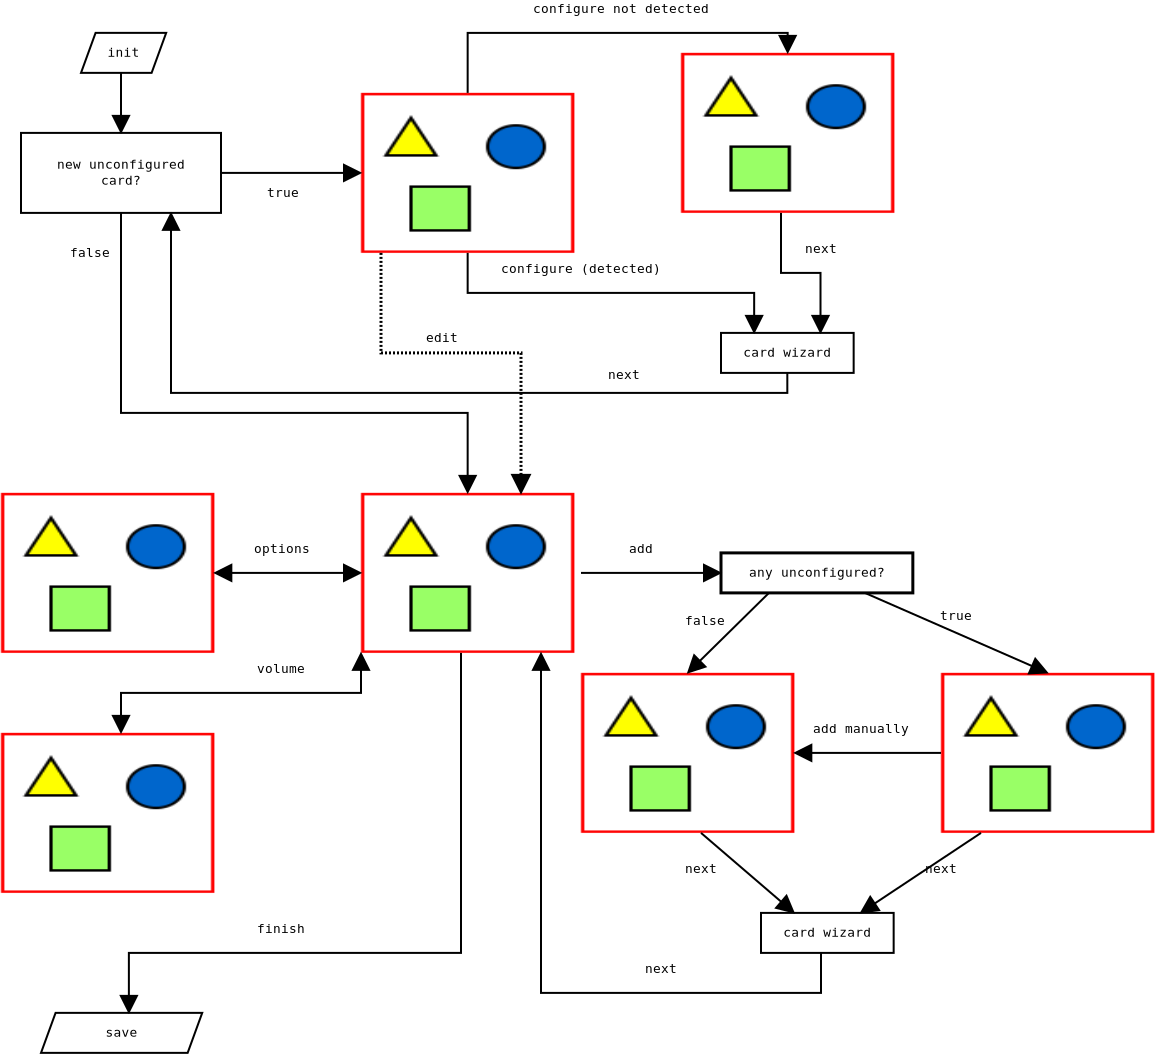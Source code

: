 <?xml version="1.0"?>
<diagram xmlns:dia="http://www.lysator.liu.se/~alla/dia/">
  <diagramdata>
    <attribute name="background">
      <color val="#ffffff"/>
    </attribute>
    <attribute name="paper">
      <composite type="paper">
        <attribute name="name">
          <string>#A4#</string>
        </attribute>
        <attribute name="tmargin">
          <real val="2.82"/>
        </attribute>
        <attribute name="bmargin">
          <real val="2.82"/>
        </attribute>
        <attribute name="lmargin">
          <real val="2.82"/>
        </attribute>
        <attribute name="rmargin">
          <real val="2.82"/>
        </attribute>
        <attribute name="is_portrait">
          <boolean val="true"/>
        </attribute>
        <attribute name="scaling">
          <real val="1"/>
        </attribute>
        <attribute name="fitto">
          <boolean val="false"/>
        </attribute>
      </composite>
    </attribute>
    <attribute name="grid">
      <composite type="grid">
        <attribute name="width_x">
          <real val="1"/>
        </attribute>
        <attribute name="width_y">
          <real val="1"/>
        </attribute>
        <attribute name="visible_x">
          <int val="1"/>
        </attribute>
        <attribute name="visible_y">
          <int val="1"/>
        </attribute>
      </composite>
    </attribute>
    <attribute name="guides">
      <composite type="guides">
        <attribute name="hguides"/>
        <attribute name="vguides"/>
      </composite>
    </attribute>
  </diagramdata>
  <layer name="Background" visible="true">
    <object type="Standard - Image" version="0" id="O0">
      <attribute name="obj_pos">
        <point val="16,21"/>
      </attribute>
      <attribute name="obj_bb">
        <rectangle val="15.9,20.9;26.767,29.1"/>
      </attribute>
      <attribute name="elem_corner">
        <point val="16,21"/>
      </attribute>
      <attribute name="elem_width">
        <real val="10.667"/>
      </attribute>
      <attribute name="elem_height">
        <real val="8"/>
      </attribute>
      <attribute name="draw_border">
        <boolean val="false"/>
      </attribute>
      <attribute name="keep_aspect">
        <boolean val="true"/>
      </attribute>
      <attribute name="file">
        <string>#tn_summary.jpg#</string>
      </attribute>
    </object>
    <object type="Standard - Image" version="0" id="O1">
      <attribute name="obj_pos">
        <point val="16,1"/>
      </attribute>
      <attribute name="obj_bb">
        <rectangle val="15.9,0.9;26.767,9.1"/>
      </attribute>
      <attribute name="elem_corner">
        <point val="16,1"/>
      </attribute>
      <attribute name="elem_width">
        <real val="10.667"/>
      </attribute>
      <attribute name="elem_height">
        <real val="8"/>
      </attribute>
      <attribute name="draw_border">
        <boolean val="false"/>
      </attribute>
      <attribute name="keep_aspect">
        <boolean val="true"/>
      </attribute>
      <attribute name="file">
        <string>#tn_intro1.jpg#</string>
      </attribute>
    </object>
    <object type="Standard - Image" version="0" id="O2">
      <attribute name="obj_pos">
        <point val="-2,33"/>
      </attribute>
      <attribute name="obj_bb">
        <rectangle val="-2.1,32.9;8.767,41.1"/>
      </attribute>
      <attribute name="elem_corner">
        <point val="-2,33"/>
      </attribute>
      <attribute name="elem_width">
        <real val="10.667"/>
      </attribute>
      <attribute name="elem_height">
        <real val="8"/>
      </attribute>
      <attribute name="draw_border">
        <boolean val="false"/>
      </attribute>
      <attribute name="keep_aspect">
        <boolean val="true"/>
      </attribute>
      <attribute name="file">
        <string>#tn_mixer.jpg#</string>
      </attribute>
    </object>
    <object type="Standard - Image" version="0" id="O3">
      <attribute name="obj_pos">
        <point val="-2,21"/>
      </attribute>
      <attribute name="obj_bb">
        <rectangle val="-2.1,20.9;8.767,29.1"/>
      </attribute>
      <attribute name="elem_corner">
        <point val="-2,21"/>
      </attribute>
      <attribute name="elem_width">
        <real val="10.667"/>
      </attribute>
      <attribute name="elem_height">
        <real val="8"/>
      </attribute>
      <attribute name="draw_border">
        <boolean val="false"/>
      </attribute>
      <attribute name="keep_aspect">
        <boolean val="true"/>
      </attribute>
      <attribute name="file">
        <string>#tn_options.jpg#</string>
      </attribute>
    </object>
    <object type="Standard - Line" version="0" id="O4">
      <attribute name="obj_pos">
        <point val="8.667,25"/>
      </attribute>
      <attribute name="obj_bb">
        <rectangle val="7.817,24.15;16.85,25.85"/>
      </attribute>
      <attribute name="conn_endpoints">
        <point val="8.667,25"/>
        <point val="16,25"/>
      </attribute>
      <attribute name="numcp">
        <int val="1"/>
      </attribute>
      <attribute name="start_arrow">
        <enum val="3"/>
      </attribute>
      <attribute name="start_arrow_length">
        <real val="0.8"/>
      </attribute>
      <attribute name="start_arrow_width">
        <real val="0.8"/>
      </attribute>
      <attribute name="end_arrow">
        <enum val="3"/>
      </attribute>
      <attribute name="end_arrow_length">
        <real val="0.8"/>
      </attribute>
      <attribute name="end_arrow_width">
        <real val="0.8"/>
      </attribute>
      <connections>
        <connection handle="0" to="O3" connection="4"/>
        <connection handle="1" to="O0" connection="3"/>
      </connections>
    </object>
    <object type="Standard - Text" version="0" id="O5">
      <attribute name="obj_pos">
        <point val="12,24"/>
      </attribute>
      <attribute name="obj_bb">
        <rectangle val="10.203,23.405;13.797,24.205"/>
      </attribute>
      <attribute name="text">
        <composite type="text">
          <attribute name="string">
            <string>#options#</string>
          </attribute>
          <attribute name="font">
            <font name="Courier"/>
          </attribute>
          <attribute name="height">
            <real val="0.8"/>
          </attribute>
          <attribute name="pos">
            <point val="12,24"/>
          </attribute>
          <attribute name="color">
            <color val="#000000"/>
          </attribute>
          <attribute name="alignment">
            <enum val="1"/>
          </attribute>
        </composite>
      </attribute>
    </object>
    <object type="Standard - ZigZagLine" version="0" id="O6">
      <attribute name="obj_pos">
        <point val="4,33"/>
      </attribute>
      <attribute name="obj_bb">
        <rectangle val="3.15,28.15;16.85,33.85"/>
      </attribute>
      <attribute name="orth_points">
        <point val="4,33"/>
        <point val="4,31"/>
        <point val="16,31"/>
        <point val="16,29"/>
      </attribute>
      <attribute name="orth_orient">
        <enum val="1"/>
        <enum val="0"/>
        <enum val="1"/>
      </attribute>
      <attribute name="start_arrow">
        <enum val="3"/>
      </attribute>
      <attribute name="start_arrow_length">
        <real val="0.8"/>
      </attribute>
      <attribute name="start_arrow_width">
        <real val="0.8"/>
      </attribute>
      <attribute name="end_arrow">
        <enum val="3"/>
      </attribute>
      <attribute name="end_arrow_length">
        <real val="0.8"/>
      </attribute>
      <attribute name="end_arrow_width">
        <real val="0.8"/>
      </attribute>
      <connections>
        <connection handle="1" to="O0" connection="5"/>
      </connections>
    </object>
    <object type="Standard - Text" version="0" id="O7">
      <attribute name="obj_pos">
        <point val="12,30"/>
      </attribute>
      <attribute name="obj_bb">
        <rectangle val="10.446,29.405;13.554,30.205"/>
      </attribute>
      <attribute name="text">
        <composite type="text">
          <attribute name="string">
            <string>#volume#</string>
          </attribute>
          <attribute name="font">
            <font name="Courier"/>
          </attribute>
          <attribute name="height">
            <real val="0.8"/>
          </attribute>
          <attribute name="pos">
            <point val="12,30"/>
          </attribute>
          <attribute name="color">
            <color val="#000000"/>
          </attribute>
          <attribute name="alignment">
            <enum val="1"/>
          </attribute>
        </composite>
      </attribute>
    </object>
    <object type="Flowchart - Parallelogram" version="0" id="O8">
      <attribute name="obj_pos">
        <point val="0,47"/>
      </attribute>
      <attribute name="obj_bb">
        <rectangle val="-0.05,46.95;8.11,49.05"/>
      </attribute>
      <attribute name="elem_corner">
        <point val="0,47"/>
      </attribute>
      <attribute name="elem_width">
        <real val="8.06"/>
      </attribute>
      <attribute name="elem_height">
        <real val="2"/>
      </attribute>
      <attribute name="show_background">
        <boolean val="true"/>
      </attribute>
      <attribute name="shear_angle">
        <real val="70"/>
      </attribute>
      <attribute name="padding">
        <real val="0.5"/>
      </attribute>
      <attribute name="text">
        <composite type="text">
          <attribute name="string">
            <string>#save#</string>
          </attribute>
          <attribute name="font">
            <font name="Courier"/>
          </attribute>
          <attribute name="height">
            <real val="0.8"/>
          </attribute>
          <attribute name="pos">
            <point val="4.03,48.195"/>
          </attribute>
          <attribute name="color">
            <color val="#000000"/>
          </attribute>
          <attribute name="alignment">
            <enum val="1"/>
          </attribute>
        </composite>
      </attribute>
    </object>
    <object type="Standard - ZigZagLine" version="0" id="O9">
      <attribute name="obj_pos">
        <point val="21,29"/>
      </attribute>
      <attribute name="obj_bb">
        <rectangle val="3.544,28.15;21.85,47.85"/>
      </attribute>
      <attribute name="orth_points">
        <point val="21,29"/>
        <point val="21,44"/>
        <point val="4.394,44"/>
        <point val="4.394,47"/>
      </attribute>
      <attribute name="orth_orient">
        <enum val="1"/>
        <enum val="0"/>
        <enum val="1"/>
      </attribute>
      <attribute name="end_arrow">
        <enum val="3"/>
      </attribute>
      <attribute name="end_arrow_length">
        <real val="0.8"/>
      </attribute>
      <attribute name="end_arrow_width">
        <real val="0.8"/>
      </attribute>
      <connections>
        <connection handle="1" to="O8" connection="2"/>
      </connections>
    </object>
    <object type="Standard - Text" version="0" id="O10">
      <attribute name="obj_pos">
        <point val="12,43"/>
      </attribute>
      <attribute name="obj_bb">
        <rectangle val="10.446,42.405;13.554,43.205"/>
      </attribute>
      <attribute name="text">
        <composite type="text">
          <attribute name="string">
            <string>#finish#</string>
          </attribute>
          <attribute name="font">
            <font name="Courier"/>
          </attribute>
          <attribute name="height">
            <real val="0.8"/>
          </attribute>
          <attribute name="pos">
            <point val="12,43"/>
          </attribute>
          <attribute name="color">
            <color val="#000000"/>
          </attribute>
          <attribute name="alignment">
            <enum val="1"/>
          </attribute>
        </composite>
      </attribute>
    </object>
    <object type="Flowchart - Parallelogram" version="0" id="O11">
      <attribute name="obj_pos">
        <point val="2,-2"/>
      </attribute>
      <attribute name="obj_bb">
        <rectangle val="1.95,-2.05;6.308,0.05"/>
      </attribute>
      <attribute name="elem_corner">
        <point val="2,-2"/>
      </attribute>
      <attribute name="elem_width">
        <real val="4.258"/>
      </attribute>
      <attribute name="elem_height">
        <real val="2"/>
      </attribute>
      <attribute name="show_background">
        <boolean val="true"/>
      </attribute>
      <attribute name="shear_angle">
        <real val="70"/>
      </attribute>
      <attribute name="padding">
        <real val="0.5"/>
      </attribute>
      <attribute name="text">
        <composite type="text">
          <attribute name="string">
            <string>#init#</string>
          </attribute>
          <attribute name="font">
            <font name="Courier"/>
          </attribute>
          <attribute name="height">
            <real val="0.8"/>
          </attribute>
          <attribute name="pos">
            <point val="4.129,-0.805"/>
          </attribute>
          <attribute name="color">
            <color val="#000000"/>
          </attribute>
          <attribute name="alignment">
            <enum val="1"/>
          </attribute>
        </composite>
      </attribute>
    </object>
    <object type="Flowchart - Box" version="0" id="O12">
      <attribute name="obj_pos">
        <point val="-1,3"/>
      </attribute>
      <attribute name="obj_bb">
        <rectangle val="-1.05,2.95;9.05,7.05"/>
      </attribute>
      <attribute name="elem_corner">
        <point val="-1,3"/>
      </attribute>
      <attribute name="elem_width">
        <real val="10"/>
      </attribute>
      <attribute name="elem_height">
        <real val="4"/>
      </attribute>
      <attribute name="show_background">
        <boolean val="true"/>
      </attribute>
      <attribute name="padding">
        <real val="0.5"/>
      </attribute>
      <attribute name="text">
        <composite type="text">
          <attribute name="string">
            <string>#new unconfigured
card?#</string>
          </attribute>
          <attribute name="font">
            <font name="Courier"/>
          </attribute>
          <attribute name="height">
            <real val="0.8"/>
          </attribute>
          <attribute name="pos">
            <point val="4,4.795"/>
          </attribute>
          <attribute name="color">
            <color val="#000000"/>
          </attribute>
          <attribute name="alignment">
            <enum val="1"/>
          </attribute>
        </composite>
      </attribute>
    </object>
    <object type="Standard - Line" version="0" id="O13">
      <attribute name="obj_pos">
        <point val="4,0"/>
      </attribute>
      <attribute name="obj_bb">
        <rectangle val="3.15,-0.85;4.85,3.85"/>
      </attribute>
      <attribute name="conn_endpoints">
        <point val="4,0"/>
        <point val="4,3"/>
      </attribute>
      <attribute name="numcp">
        <int val="1"/>
      </attribute>
      <attribute name="end_arrow">
        <enum val="3"/>
      </attribute>
      <attribute name="end_arrow_length">
        <real val="0.8"/>
      </attribute>
      <attribute name="end_arrow_width">
        <real val="0.8"/>
      </attribute>
      <connections>
        <connection handle="1" to="O12" connection="2"/>
      </connections>
    </object>
    <object type="Standard - Line" version="0" id="O14">
      <attribute name="obj_pos">
        <point val="9,5"/>
      </attribute>
      <attribute name="obj_bb">
        <rectangle val="8.15,4.15;16.85,5.85"/>
      </attribute>
      <attribute name="conn_endpoints">
        <point val="9,5"/>
        <point val="16,5"/>
      </attribute>
      <attribute name="numcp">
        <int val="1"/>
      </attribute>
      <attribute name="end_arrow">
        <enum val="3"/>
      </attribute>
      <attribute name="end_arrow_length">
        <real val="0.8"/>
      </attribute>
      <attribute name="end_arrow_width">
        <real val="0.8"/>
      </attribute>
      <connections>
        <connection handle="0" to="O12" connection="8"/>
        <connection handle="1" to="O1" connection="3"/>
      </connections>
    </object>
    <object type="Standard - Text" version="0" id="O15">
      <attribute name="obj_pos">
        <point val="12.1,6.2"/>
      </attribute>
      <attribute name="obj_bb">
        <rectangle val="11.03,5.605;13.17,6.405"/>
      </attribute>
      <attribute name="text">
        <composite type="text">
          <attribute name="string">
            <string>#true#</string>
          </attribute>
          <attribute name="font">
            <font name="Courier"/>
          </attribute>
          <attribute name="height">
            <real val="0.8"/>
          </attribute>
          <attribute name="pos">
            <point val="12.1,6.2"/>
          </attribute>
          <attribute name="color">
            <color val="#000000"/>
          </attribute>
          <attribute name="alignment">
            <enum val="1"/>
          </attribute>
        </composite>
      </attribute>
    </object>
    <object type="Standard - ZigZagLine" version="0" id="O16">
      <attribute name="obj_pos">
        <point val="4,7"/>
      </attribute>
      <attribute name="obj_bb">
        <rectangle val="3.15,6.15;22.183,21.85"/>
      </attribute>
      <attribute name="orth_points">
        <point val="4,7"/>
        <point val="4,17"/>
        <point val="21.333,17"/>
        <point val="21.333,21"/>
      </attribute>
      <attribute name="orth_orient">
        <enum val="1"/>
        <enum val="0"/>
        <enum val="1"/>
      </attribute>
      <attribute name="end_arrow">
        <enum val="3"/>
      </attribute>
      <attribute name="end_arrow_length">
        <real val="0.8"/>
      </attribute>
      <attribute name="end_arrow_width">
        <real val="0.8"/>
      </attribute>
      <connections>
        <connection handle="0" to="O12" connection="13"/>
        <connection handle="1" to="O0" connection="1"/>
      </connections>
    </object>
    <object type="Standard - Text" version="0" id="O17">
      <attribute name="obj_pos">
        <point val="2.45,9.2"/>
      </attribute>
      <attribute name="obj_bb">
        <rectangle val="1.138,8.605;3.762,9.405"/>
      </attribute>
      <attribute name="text">
        <composite type="text">
          <attribute name="string">
            <string>#false#</string>
          </attribute>
          <attribute name="font">
            <font name="Courier"/>
          </attribute>
          <attribute name="height">
            <real val="0.8"/>
          </attribute>
          <attribute name="pos">
            <point val="2.45,9.2"/>
          </attribute>
          <attribute name="color">
            <color val="#000000"/>
          </attribute>
          <attribute name="alignment">
            <enum val="1"/>
          </attribute>
        </composite>
      </attribute>
    </object>
    <object type="Standard - ZigZagLine" version="0" id="O18">
      <attribute name="obj_pos">
        <point val="37.316,15"/>
      </attribute>
      <attribute name="obj_bb">
        <rectangle val="5.65,6.15;38.166,16.85"/>
      </attribute>
      <attribute name="orth_points">
        <point val="37.316,15"/>
        <point val="37.316,16"/>
        <point val="6.5,16"/>
        <point val="6.5,7"/>
      </attribute>
      <attribute name="orth_orient">
        <enum val="1"/>
        <enum val="0"/>
        <enum val="1"/>
      </attribute>
      <attribute name="end_arrow">
        <enum val="3"/>
      </attribute>
      <attribute name="end_arrow_length">
        <real val="0.8"/>
      </attribute>
      <attribute name="end_arrow_width">
        <real val="0.8"/>
      </attribute>
      <connections>
        <connection handle="0" to="O20" connection="13"/>
        <connection handle="1" to="O12" connection="14"/>
      </connections>
    </object>
    <object type="Standard - Text" version="0" id="O19">
      <attribute name="obj_pos">
        <point val="29.15,15.3"/>
      </attribute>
      <attribute name="obj_bb">
        <rectangle val="28.08,14.705;30.22,15.505"/>
      </attribute>
      <attribute name="text">
        <composite type="text">
          <attribute name="string">
            <string>#next#</string>
          </attribute>
          <attribute name="font">
            <font name="Courier"/>
          </attribute>
          <attribute name="height">
            <real val="0.8"/>
          </attribute>
          <attribute name="pos">
            <point val="29.15,15.3"/>
          </attribute>
          <attribute name="color">
            <color val="#000000"/>
          </attribute>
          <attribute name="alignment">
            <enum val="1"/>
          </attribute>
        </composite>
      </attribute>
    </object>
    <object type="Flowchart - Box" version="0" id="O20">
      <attribute name="obj_pos">
        <point val="34,13"/>
      </attribute>
      <attribute name="obj_bb">
        <rectangle val="33.95,12.95;40.683,15.05"/>
      </attribute>
      <attribute name="elem_corner">
        <point val="34,13"/>
      </attribute>
      <attribute name="elem_width">
        <real val="6.633"/>
      </attribute>
      <attribute name="elem_height">
        <real val="2"/>
      </attribute>
      <attribute name="show_background">
        <boolean val="true"/>
      </attribute>
      <attribute name="padding">
        <real val="0.5"/>
      </attribute>
      <attribute name="text">
        <composite type="text">
          <attribute name="string">
            <string>#card wizard#</string>
          </attribute>
          <attribute name="font">
            <font name="Courier"/>
          </attribute>
          <attribute name="height">
            <real val="0.8"/>
          </attribute>
          <attribute name="pos">
            <point val="37.316,14.195"/>
          </attribute>
          <attribute name="color">
            <color val="#000000"/>
          </attribute>
          <attribute name="alignment">
            <enum val="1"/>
          </attribute>
        </composite>
      </attribute>
    </object>
    <object type="Standard - ZigZagLine" version="0" id="O21">
      <attribute name="obj_pos">
        <point val="21.333,9"/>
      </attribute>
      <attribute name="obj_bb">
        <rectangle val="20.483,8.15;36.508,13.85"/>
      </attribute>
      <attribute name="orth_points">
        <point val="21.333,9"/>
        <point val="21.333,11"/>
        <point val="35.658,11"/>
        <point val="35.658,13"/>
      </attribute>
      <attribute name="orth_orient">
        <enum val="1"/>
        <enum val="0"/>
        <enum val="1"/>
      </attribute>
      <attribute name="end_arrow">
        <enum val="3"/>
      </attribute>
      <attribute name="end_arrow_length">
        <real val="0.8"/>
      </attribute>
      <attribute name="end_arrow_width">
        <real val="0.8"/>
      </attribute>
      <connections>
        <connection handle="0" to="O1" connection="6"/>
        <connection handle="1" to="O20" connection="1"/>
      </connections>
    </object>
    <object type="Standard - Text" version="0" id="O22">
      <attribute name="obj_pos">
        <point val="27,10"/>
      </attribute>
      <attribute name="obj_bb">
        <rectangle val="22.052,9.405;31.948,10.205"/>
      </attribute>
      <attribute name="text">
        <composite type="text">
          <attribute name="string">
            <string>#configure (detected)#</string>
          </attribute>
          <attribute name="font">
            <font name="Courier"/>
          </attribute>
          <attribute name="height">
            <real val="0.8"/>
          </attribute>
          <attribute name="pos">
            <point val="27,10"/>
          </attribute>
          <attribute name="color">
            <color val="#000000"/>
          </attribute>
          <attribute name="alignment">
            <enum val="1"/>
          </attribute>
        </composite>
      </attribute>
    </object>
    <object type="Standard - Image" version="0" id="O23">
      <attribute name="obj_pos">
        <point val="32,-1"/>
      </attribute>
      <attribute name="obj_bb">
        <rectangle val="31.9,-1.1;42.767,7.1"/>
      </attribute>
      <attribute name="elem_corner">
        <point val="32,-1"/>
      </attribute>
      <attribute name="elem_width">
        <real val="10.667"/>
      </attribute>
      <attribute name="elem_height">
        <real val="8"/>
      </attribute>
      <attribute name="draw_border">
        <boolean val="false"/>
      </attribute>
      <attribute name="keep_aspect">
        <boolean val="true"/>
      </attribute>
      <attribute name="file">
        <string>#tn_manual.jpg#</string>
      </attribute>
    </object>
    <object type="Standard - ZigZagLine" version="0" id="O24">
      <attribute name="obj_pos">
        <point val="21.333,1"/>
      </attribute>
      <attribute name="obj_bb">
        <rectangle val="20.483,-2.85;38.183,1.85"/>
      </attribute>
      <attribute name="orth_points">
        <point val="21.333,1"/>
        <point val="21.333,-2"/>
        <point val="37.333,-2"/>
        <point val="37.333,-1"/>
      </attribute>
      <attribute name="orth_orient">
        <enum val="1"/>
        <enum val="0"/>
        <enum val="1"/>
      </attribute>
      <attribute name="end_arrow">
        <enum val="3"/>
      </attribute>
      <attribute name="end_arrow_length">
        <real val="0.8"/>
      </attribute>
      <attribute name="end_arrow_width">
        <real val="0.8"/>
      </attribute>
      <connections>
        <connection handle="0" to="O1" connection="1"/>
        <connection handle="1" to="O23" connection="1"/>
      </connections>
    </object>
    <object type="Standard - Text" version="0" id="O25">
      <attribute name="obj_pos">
        <point val="29,-3"/>
      </attribute>
      <attribute name="obj_bb">
        <rectangle val="23.567,-3.595;34.433,-2.795"/>
      </attribute>
      <attribute name="text">
        <composite type="text">
          <attribute name="string">
            <string>#configure not detected#</string>
          </attribute>
          <attribute name="font">
            <font name="Courier"/>
          </attribute>
          <attribute name="height">
            <real val="0.8"/>
          </attribute>
          <attribute name="pos">
            <point val="29,-3"/>
          </attribute>
          <attribute name="color">
            <color val="#000000"/>
          </attribute>
          <attribute name="alignment">
            <enum val="1"/>
          </attribute>
        </composite>
      </attribute>
    </object>
    <object type="Standard - ZigZagLine" version="0" id="O26">
      <attribute name="obj_pos">
        <point val="37,7"/>
      </attribute>
      <attribute name="obj_bb">
        <rectangle val="36.15,6.15;39.825,13.85"/>
      </attribute>
      <attribute name="orth_points">
        <point val="37,7"/>
        <point val="37,10"/>
        <point val="38.975,10"/>
        <point val="38.975,13"/>
      </attribute>
      <attribute name="orth_orient">
        <enum val="1"/>
        <enum val="0"/>
        <enum val="1"/>
      </attribute>
      <attribute name="end_arrow">
        <enum val="3"/>
      </attribute>
      <attribute name="end_arrow_length">
        <real val="0.8"/>
      </attribute>
      <attribute name="end_arrow_width">
        <real val="0.8"/>
      </attribute>
      <connections>
        <connection handle="1" to="O20" connection="3"/>
      </connections>
    </object>
    <object type="Standard - Text" version="0" id="O27">
      <attribute name="obj_pos">
        <point val="39,9"/>
      </attribute>
      <attribute name="obj_bb">
        <rectangle val="37.93,8.405;40.07,9.205"/>
      </attribute>
      <attribute name="text">
        <composite type="text">
          <attribute name="string">
            <string>#next#</string>
          </attribute>
          <attribute name="font">
            <font name="Courier"/>
          </attribute>
          <attribute name="height">
            <real val="0.8"/>
          </attribute>
          <attribute name="pos">
            <point val="39,9"/>
          </attribute>
          <attribute name="color">
            <color val="#000000"/>
          </attribute>
          <attribute name="alignment">
            <enum val="1"/>
          </attribute>
        </composite>
      </attribute>
    </object>
    <object type="Standard - ZigZagLine" version="0" id="O28">
      <attribute name="obj_pos">
        <point val="17,9"/>
      </attribute>
      <attribute name="obj_bb">
        <rectangle val="16.125,8.125;24.875,21.875"/>
      </attribute>
      <attribute name="orth_points">
        <point val="17,9"/>
        <point val="17,14"/>
        <point val="24,14"/>
        <point val="24,21"/>
      </attribute>
      <attribute name="orth_orient">
        <enum val="1"/>
        <enum val="0"/>
        <enum val="1"/>
      </attribute>
      <attribute name="line_width">
        <real val="0.15"/>
      </attribute>
      <attribute name="line_style">
        <enum val="4"/>
      </attribute>
      <attribute name="end_arrow">
        <enum val="3"/>
      </attribute>
      <attribute name="end_arrow_length">
        <real val="0.8"/>
      </attribute>
      <attribute name="end_arrow_width">
        <real val="0.8"/>
      </attribute>
    </object>
    <object type="Standard - Text" version="0" id="O29">
      <attribute name="obj_pos">
        <point val="20.05,13.45"/>
      </attribute>
      <attribute name="obj_bb">
        <rectangle val="18.98,12.855;21.12,13.655"/>
      </attribute>
      <attribute name="text">
        <composite type="text">
          <attribute name="string">
            <string>#edit#</string>
          </attribute>
          <attribute name="font">
            <font name="Courier"/>
          </attribute>
          <attribute name="height">
            <real val="0.8"/>
          </attribute>
          <attribute name="pos">
            <point val="20.05,13.45"/>
          </attribute>
          <attribute name="color">
            <color val="#000000"/>
          </attribute>
          <attribute name="alignment">
            <enum val="1"/>
          </attribute>
        </composite>
      </attribute>
    </object>
    <object type="Flowchart - Box" version="0" id="O30">
      <attribute name="obj_pos">
        <point val="34,24"/>
      </attribute>
      <attribute name="obj_bb">
        <rectangle val="33.925,23.925;43.667,26.075"/>
      </attribute>
      <attribute name="elem_corner">
        <point val="34,24"/>
      </attribute>
      <attribute name="elem_width">
        <real val="9.592"/>
      </attribute>
      <attribute name="elem_height">
        <real val="2"/>
      </attribute>
      <attribute name="border_width">
        <real val="0.15"/>
      </attribute>
      <attribute name="show_background">
        <boolean val="true"/>
      </attribute>
      <attribute name="padding">
        <real val="0.5"/>
      </attribute>
      <attribute name="text">
        <composite type="text">
          <attribute name="string">
            <string>#any unconfigured?#</string>
          </attribute>
          <attribute name="font">
            <font name="Courier"/>
          </attribute>
          <attribute name="height">
            <real val="0.8"/>
          </attribute>
          <attribute name="pos">
            <point val="38.796,25.195"/>
          </attribute>
          <attribute name="color">
            <color val="#000000"/>
          </attribute>
          <attribute name="alignment">
            <enum val="1"/>
          </attribute>
        </composite>
      </attribute>
    </object>
    <object type="Standard - Line" version="0" id="O31">
      <attribute name="obj_pos">
        <point val="27,25"/>
      </attribute>
      <attribute name="obj_bb">
        <rectangle val="26.15,24.15;34.85,25.85"/>
      </attribute>
      <attribute name="conn_endpoints">
        <point val="27,25"/>
        <point val="34,25"/>
      </attribute>
      <attribute name="numcp">
        <int val="1"/>
      </attribute>
      <attribute name="end_arrow">
        <enum val="3"/>
      </attribute>
      <attribute name="end_arrow_length">
        <real val="0.8"/>
      </attribute>
      <attribute name="end_arrow_width">
        <real val="0.8"/>
      </attribute>
      <connections>
        <connection handle="1" to="O30" connection="7"/>
      </connections>
    </object>
    <object type="Standard - Text" version="0" id="O32">
      <attribute name="obj_pos">
        <point val="30,24"/>
      </attribute>
      <attribute name="obj_bb">
        <rectangle val="29.173,23.405;30.827,24.205"/>
      </attribute>
      <attribute name="text">
        <composite type="text">
          <attribute name="string">
            <string>#add#</string>
          </attribute>
          <attribute name="font">
            <font name="Courier"/>
          </attribute>
          <attribute name="height">
            <real val="0.8"/>
          </attribute>
          <attribute name="pos">
            <point val="30,24"/>
          </attribute>
          <attribute name="color">
            <color val="#000000"/>
          </attribute>
          <attribute name="alignment">
            <enum val="1"/>
          </attribute>
        </composite>
      </attribute>
    </object>
    <object type="Standard - Image" version="0" id="O33">
      <attribute name="obj_pos">
        <point val="45,30"/>
      </attribute>
      <attribute name="obj_bb">
        <rectangle val="44.9,29.9;55.767,38.1"/>
      </attribute>
      <attribute name="elem_corner">
        <point val="45,30"/>
      </attribute>
      <attribute name="elem_width">
        <real val="10.667"/>
      </attribute>
      <attribute name="elem_height">
        <real val="8"/>
      </attribute>
      <attribute name="draw_border">
        <boolean val="false"/>
      </attribute>
      <attribute name="keep_aspect">
        <boolean val="true"/>
      </attribute>
      <attribute name="file">
        <string>#tn_add.jpg#</string>
      </attribute>
    </object>
    <object type="Standard - Image" version="0" id="O34">
      <attribute name="obj_pos">
        <point val="27,30"/>
      </attribute>
      <attribute name="obj_bb">
        <rectangle val="26.9,29.9;37.767,38.1"/>
      </attribute>
      <attribute name="elem_corner">
        <point val="27,30"/>
      </attribute>
      <attribute name="elem_width">
        <real val="10.667"/>
      </attribute>
      <attribute name="elem_height">
        <real val="8"/>
      </attribute>
      <attribute name="draw_border">
        <boolean val="false"/>
      </attribute>
      <attribute name="keep_aspect">
        <boolean val="true"/>
      </attribute>
      <attribute name="file">
        <string>#tn_manual.jpg#</string>
      </attribute>
    </object>
    <object type="Standard - Line" version="0" id="O35">
      <attribute name="obj_pos">
        <point val="36.398,26"/>
      </attribute>
      <attribute name="obj_bb">
        <rectangle val="31.483,25.15;37.248,30.85"/>
      </attribute>
      <attribute name="conn_endpoints">
        <point val="36.398,26"/>
        <point val="32.333,30"/>
      </attribute>
      <attribute name="numcp">
        <int val="1"/>
      </attribute>
      <attribute name="end_arrow">
        <enum val="3"/>
      </attribute>
      <attribute name="end_arrow_length">
        <real val="0.8"/>
      </attribute>
      <attribute name="end_arrow_width">
        <real val="0.8"/>
      </attribute>
      <connections>
        <connection handle="0" to="O30" connection="12"/>
        <connection handle="1" to="O34" connection="1"/>
      </connections>
    </object>
    <object type="Standard - Line" version="0" id="O36">
      <attribute name="obj_pos">
        <point val="41.194,26"/>
      </attribute>
      <attribute name="obj_bb">
        <rectangle val="40.344,25.15;51.183,30.85"/>
      </attribute>
      <attribute name="conn_endpoints">
        <point val="41.194,26"/>
        <point val="50.333,30"/>
      </attribute>
      <attribute name="numcp">
        <int val="1"/>
      </attribute>
      <attribute name="end_arrow">
        <enum val="3"/>
      </attribute>
      <attribute name="end_arrow_length">
        <real val="0.8"/>
      </attribute>
      <attribute name="end_arrow_width">
        <real val="0.8"/>
      </attribute>
      <connections>
        <connection handle="0" to="O30" connection="14"/>
        <connection handle="1" to="O33" connection="1"/>
      </connections>
    </object>
    <object type="Standard - Text" version="0" id="O37">
      <attribute name="obj_pos">
        <point val="45.75,27.35"/>
      </attribute>
      <attribute name="obj_bb">
        <rectangle val="44.68,26.755;46.82,27.555"/>
      </attribute>
      <attribute name="text">
        <composite type="text">
          <attribute name="string">
            <string>#true#</string>
          </attribute>
          <attribute name="font">
            <font name="Courier"/>
          </attribute>
          <attribute name="height">
            <real val="0.8"/>
          </attribute>
          <attribute name="pos">
            <point val="45.75,27.35"/>
          </attribute>
          <attribute name="color">
            <color val="#000000"/>
          </attribute>
          <attribute name="alignment">
            <enum val="1"/>
          </attribute>
        </composite>
      </attribute>
    </object>
    <object type="Standard - Text" version="0" id="O38">
      <attribute name="obj_pos">
        <point val="33.2,27.6"/>
      </attribute>
      <attribute name="obj_bb">
        <rectangle val="31.888,27.005;34.512,27.805"/>
      </attribute>
      <attribute name="text">
        <composite type="text">
          <attribute name="string">
            <string>#false#</string>
          </attribute>
          <attribute name="font">
            <font name="Courier"/>
          </attribute>
          <attribute name="height">
            <real val="0.8"/>
          </attribute>
          <attribute name="pos">
            <point val="33.2,27.6"/>
          </attribute>
          <attribute name="color">
            <color val="#000000"/>
          </attribute>
          <attribute name="alignment">
            <enum val="1"/>
          </attribute>
        </composite>
      </attribute>
    </object>
    <object type="Flowchart - Box" version="0" id="O39">
      <attribute name="obj_pos">
        <point val="36,42"/>
      </attribute>
      <attribute name="obj_bb">
        <rectangle val="35.95,41.95;42.683,44.05"/>
      </attribute>
      <attribute name="elem_corner">
        <point val="36,42"/>
      </attribute>
      <attribute name="elem_width">
        <real val="6.633"/>
      </attribute>
      <attribute name="elem_height">
        <real val="2"/>
      </attribute>
      <attribute name="show_background">
        <boolean val="true"/>
      </attribute>
      <attribute name="padding">
        <real val="0.5"/>
      </attribute>
      <attribute name="text">
        <composite type="text">
          <attribute name="string">
            <string>#card wizard#</string>
          </attribute>
          <attribute name="font">
            <font name="Courier"/>
          </attribute>
          <attribute name="height">
            <real val="0.8"/>
          </attribute>
          <attribute name="pos">
            <point val="39.316,43.195"/>
          </attribute>
          <attribute name="color">
            <color val="#000000"/>
          </attribute>
          <attribute name="alignment">
            <enum val="1"/>
          </attribute>
        </composite>
      </attribute>
    </object>
    <object type="Standard - Line" version="0" id="O40">
      <attribute name="obj_pos">
        <point val="33,38"/>
      </attribute>
      <attribute name="obj_bb">
        <rectangle val="32.15,37.15;38.508,42.85"/>
      </attribute>
      <attribute name="conn_endpoints">
        <point val="33,38"/>
        <point val="37.658,42"/>
      </attribute>
      <attribute name="numcp">
        <int val="1"/>
      </attribute>
      <attribute name="end_arrow">
        <enum val="3"/>
      </attribute>
      <attribute name="end_arrow_length">
        <real val="0.8"/>
      </attribute>
      <attribute name="end_arrow_width">
        <real val="0.8"/>
      </attribute>
      <connections>
        <connection handle="1" to="O39" connection="1"/>
      </connections>
    </object>
    <object type="Standard - Line" version="0" id="O41">
      <attribute name="obj_pos">
        <point val="47,38"/>
      </attribute>
      <attribute name="obj_bb">
        <rectangle val="40.125,37.15;47.85,42.85"/>
      </attribute>
      <attribute name="conn_endpoints">
        <point val="47,38"/>
        <point val="40.975,42"/>
      </attribute>
      <attribute name="numcp">
        <int val="1"/>
      </attribute>
      <attribute name="end_arrow">
        <enum val="3"/>
      </attribute>
      <attribute name="end_arrow_length">
        <real val="0.8"/>
      </attribute>
      <attribute name="end_arrow_width">
        <real val="0.8"/>
      </attribute>
      <connections>
        <connection handle="1" to="O39" connection="3"/>
      </connections>
    </object>
    <object type="Standard - ZigZagLine" version="0" id="O42">
      <attribute name="obj_pos">
        <point val="39,44"/>
      </attribute>
      <attribute name="obj_bb">
        <rectangle val="24.15,28.15;39.85,46.85"/>
      </attribute>
      <attribute name="orth_points">
        <point val="39,44"/>
        <point val="39,46"/>
        <point val="25,46"/>
        <point val="25,29"/>
      </attribute>
      <attribute name="orth_orient">
        <enum val="1"/>
        <enum val="0"/>
        <enum val="1"/>
      </attribute>
      <attribute name="end_arrow">
        <enum val="3"/>
      </attribute>
      <attribute name="end_arrow_length">
        <real val="0.8"/>
      </attribute>
      <attribute name="end_arrow_width">
        <real val="0.8"/>
      </attribute>
    </object>
    <object type="Standard - Text" version="0" id="O43">
      <attribute name="obj_pos">
        <point val="31,45"/>
      </attribute>
      <attribute name="obj_bb">
        <rectangle val="29.93,44.405;32.07,45.205"/>
      </attribute>
      <attribute name="text">
        <composite type="text">
          <attribute name="string">
            <string>#next#</string>
          </attribute>
          <attribute name="font">
            <font name="Courier"/>
          </attribute>
          <attribute name="height">
            <real val="0.8"/>
          </attribute>
          <attribute name="pos">
            <point val="31,45"/>
          </attribute>
          <attribute name="color">
            <color val="#000000"/>
          </attribute>
          <attribute name="alignment">
            <enum val="1"/>
          </attribute>
        </composite>
      </attribute>
    </object>
    <object type="Standard - Text" version="0" id="O44">
      <attribute name="obj_pos">
        <point val="33,40"/>
      </attribute>
      <attribute name="obj_bb">
        <rectangle val="31.93,39.405;34.07,40.205"/>
      </attribute>
      <attribute name="text">
        <composite type="text">
          <attribute name="string">
            <string>#next#</string>
          </attribute>
          <attribute name="font">
            <font name="Courier"/>
          </attribute>
          <attribute name="height">
            <real val="0.8"/>
          </attribute>
          <attribute name="pos">
            <point val="33,40"/>
          </attribute>
          <attribute name="color">
            <color val="#000000"/>
          </attribute>
          <attribute name="alignment">
            <enum val="1"/>
          </attribute>
        </composite>
      </attribute>
    </object>
    <object type="Standard - Text" version="0" id="O45">
      <attribute name="obj_pos">
        <point val="45,40"/>
      </attribute>
      <attribute name="obj_bb">
        <rectangle val="43.93,39.405;46.07,40.205"/>
      </attribute>
      <attribute name="text">
        <composite type="text">
          <attribute name="string">
            <string>#next#</string>
          </attribute>
          <attribute name="font">
            <font name="Courier"/>
          </attribute>
          <attribute name="height">
            <real val="0.8"/>
          </attribute>
          <attribute name="pos">
            <point val="45,40"/>
          </attribute>
          <attribute name="color">
            <color val="#000000"/>
          </attribute>
          <attribute name="alignment">
            <enum val="1"/>
          </attribute>
        </composite>
      </attribute>
    </object>
    <object type="Standard - Line" version="0" id="O46">
      <attribute name="obj_pos">
        <point val="45,34"/>
      </attribute>
      <attribute name="obj_bb">
        <rectangle val="36.817,33.15;45.85,34.85"/>
      </attribute>
      <attribute name="conn_endpoints">
        <point val="45,34"/>
        <point val="37.667,34"/>
      </attribute>
      <attribute name="numcp">
        <int val="1"/>
      </attribute>
      <attribute name="end_arrow">
        <enum val="3"/>
      </attribute>
      <attribute name="end_arrow_length">
        <real val="0.8"/>
      </attribute>
      <attribute name="end_arrow_width">
        <real val="0.8"/>
      </attribute>
      <connections>
        <connection handle="0" to="O33" connection="3"/>
        <connection handle="1" to="O34" connection="4"/>
      </connections>
    </object>
    <object type="Standard - Text" version="0" id="O47">
      <attribute name="obj_pos">
        <point val="41,33"/>
      </attribute>
      <attribute name="obj_bb">
        <rectangle val="37.991,32.405;44.009,33.205"/>
      </attribute>
      <attribute name="text">
        <composite type="text">
          <attribute name="string">
            <string>#add manually#</string>
          </attribute>
          <attribute name="font">
            <font name="Courier"/>
          </attribute>
          <attribute name="height">
            <real val="0.8"/>
          </attribute>
          <attribute name="pos">
            <point val="41,33"/>
          </attribute>
          <attribute name="color">
            <color val="#000000"/>
          </attribute>
          <attribute name="alignment">
            <enum val="1"/>
          </attribute>
        </composite>
      </attribute>
    </object>
  </layer>
</diagram>
